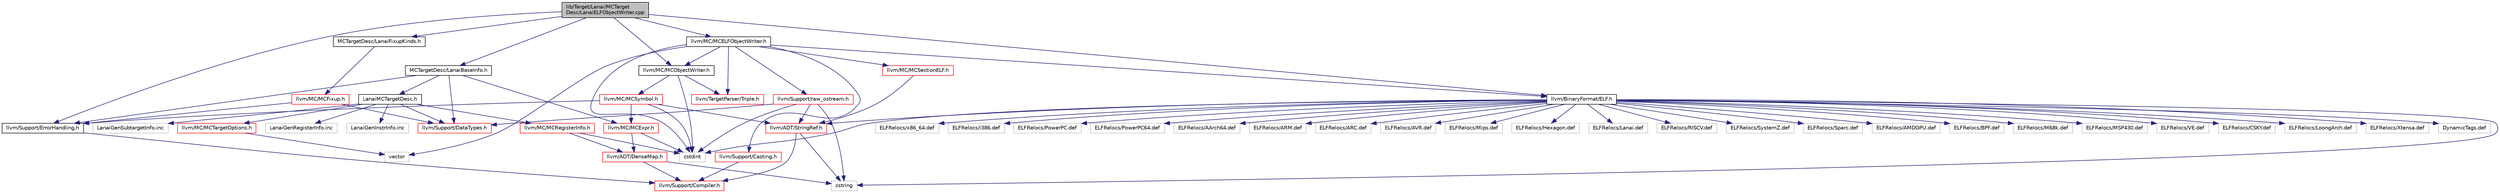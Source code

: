 digraph "lib/Target/Lanai/MCTargetDesc/LanaiELFObjectWriter.cpp"
{
 // LATEX_PDF_SIZE
  bgcolor="transparent";
  edge [fontname="Helvetica",fontsize="10",labelfontname="Helvetica",labelfontsize="10"];
  node [fontname="Helvetica",fontsize="10",shape=record];
  Node1 [label="lib/Target/Lanai/MCTarget\lDesc/LanaiELFObjectWriter.cpp",height=0.2,width=0.4,color="black", fillcolor="grey75", style="filled", fontcolor="black",tooltip=" "];
  Node1 -> Node2 [color="midnightblue",fontsize="10",style="solid",fontname="Helvetica"];
  Node2 [label="MCTargetDesc/LanaiBaseInfo.h",height=0.2,width=0.4,color="black",URL="$LanaiBaseInfo_8h.html",tooltip=" "];
  Node2 -> Node3 [color="midnightblue",fontsize="10",style="solid",fontname="Helvetica"];
  Node3 [label="LanaiMCTargetDesc.h",height=0.2,width=0.4,color="black",URL="$LanaiMCTargetDesc_8h.html",tooltip=" "];
  Node3 -> Node4 [color="midnightblue",fontsize="10",style="solid",fontname="Helvetica"];
  Node4 [label="llvm/MC/MCRegisterInfo.h",height=0.2,width=0.4,color="red",URL="$MCRegisterInfo_8h.html",tooltip=" "];
  Node4 -> Node5 [color="midnightblue",fontsize="10",style="solid",fontname="Helvetica"];
  Node5 [label="llvm/ADT/DenseMap.h",height=0.2,width=0.4,color="red",URL="$DenseMap_8h.html",tooltip=" "];
  Node5 -> Node17 [color="midnightblue",fontsize="10",style="solid",fontname="Helvetica"];
  Node17 [label="llvm/Support/Compiler.h",height=0.2,width=0.4,color="red",URL="$Compiler_8h.html",tooltip=" "];
  Node5 -> Node23 [color="midnightblue",fontsize="10",style="solid",fontname="Helvetica"];
  Node23 [label="cstring",height=0.2,width=0.4,color="grey75",tooltip=" "];
  Node4 -> Node9 [color="midnightblue",fontsize="10",style="solid",fontname="Helvetica"];
  Node9 [label="cstdint",height=0.2,width=0.4,color="grey75",tooltip=" "];
  Node3 -> Node66 [color="midnightblue",fontsize="10",style="solid",fontname="Helvetica"];
  Node66 [label="llvm/MC/MCTargetOptions.h",height=0.2,width=0.4,color="red",URL="$MCTargetOptions_8h.html",tooltip=" "];
  Node66 -> Node58 [color="midnightblue",fontsize="10",style="solid",fontname="Helvetica"];
  Node58 [label="vector",height=0.2,width=0.4,color="grey75",tooltip=" "];
  Node3 -> Node30 [color="midnightblue",fontsize="10",style="solid",fontname="Helvetica"];
  Node30 [label="llvm/Support/DataTypes.h",height=0.2,width=0.4,color="red",URL="$Support_2DataTypes_8h.html",tooltip=" "];
  Node3 -> Node68 [color="midnightblue",fontsize="10",style="solid",fontname="Helvetica"];
  Node68 [label="LanaiGenRegisterInfo.inc",height=0.2,width=0.4,color="grey75",tooltip=" "];
  Node3 -> Node69 [color="midnightblue",fontsize="10",style="solid",fontname="Helvetica"];
  Node69 [label="LanaiGenInstrInfo.inc",height=0.2,width=0.4,color="grey75",tooltip=" "];
  Node3 -> Node70 [color="midnightblue",fontsize="10",style="solid",fontname="Helvetica"];
  Node70 [label="LanaiGenSubtargetInfo.inc",height=0.2,width=0.4,color="grey75",tooltip=" "];
  Node2 -> Node71 [color="midnightblue",fontsize="10",style="solid",fontname="Helvetica"];
  Node71 [label="llvm/MC/MCExpr.h",height=0.2,width=0.4,color="red",URL="$MCExpr_8h.html",tooltip=" "];
  Node71 -> Node5 [color="midnightblue",fontsize="10",style="solid",fontname="Helvetica"];
  Node71 -> Node9 [color="midnightblue",fontsize="10",style="solid",fontname="Helvetica"];
  Node2 -> Node30 [color="midnightblue",fontsize="10",style="solid",fontname="Helvetica"];
  Node2 -> Node26 [color="midnightblue",fontsize="10",style="solid",fontname="Helvetica"];
  Node26 [label="llvm/Support/ErrorHandling.h",height=0.2,width=0.4,color="black",URL="$Support_2ErrorHandling_8h.html",tooltip=" "];
  Node26 -> Node17 [color="midnightblue",fontsize="10",style="solid",fontname="Helvetica"];
  Node1 -> Node73 [color="midnightblue",fontsize="10",style="solid",fontname="Helvetica"];
  Node73 [label="MCTargetDesc/LanaiFixupKinds.h",height=0.2,width=0.4,color="black",URL="$LanaiFixupKinds_8h.html",tooltip=" "];
  Node73 -> Node74 [color="midnightblue",fontsize="10",style="solid",fontname="Helvetica"];
  Node74 [label="llvm/MC/MCFixup.h",height=0.2,width=0.4,color="red",URL="$MCFixup_8h.html",tooltip=" "];
  Node74 -> Node30 [color="midnightblue",fontsize="10",style="solid",fontname="Helvetica"];
  Node74 -> Node26 [color="midnightblue",fontsize="10",style="solid",fontname="Helvetica"];
  Node1 -> Node75 [color="midnightblue",fontsize="10",style="solid",fontname="Helvetica"];
  Node75 [label="llvm/BinaryFormat/ELF.h",height=0.2,width=0.4,color="black",URL="$BinaryFormat_2ELF_8h.html",tooltip=" "];
  Node75 -> Node59 [color="midnightblue",fontsize="10",style="solid",fontname="Helvetica"];
  Node59 [label="llvm/ADT/StringRef.h",height=0.2,width=0.4,color="red",URL="$StringRef_8h.html",tooltip=" "];
  Node59 -> Node17 [color="midnightblue",fontsize="10",style="solid",fontname="Helvetica"];
  Node59 -> Node23 [color="midnightblue",fontsize="10",style="solid",fontname="Helvetica"];
  Node75 -> Node9 [color="midnightblue",fontsize="10",style="solid",fontname="Helvetica"];
  Node75 -> Node23 [color="midnightblue",fontsize="10",style="solid",fontname="Helvetica"];
  Node75 -> Node76 [color="midnightblue",fontsize="10",style="solid",fontname="Helvetica"];
  Node76 [label="ELFRelocs/x86_64.def",height=0.2,width=0.4,color="grey75",tooltip=" "];
  Node75 -> Node77 [color="midnightblue",fontsize="10",style="solid",fontname="Helvetica"];
  Node77 [label="ELFRelocs/i386.def",height=0.2,width=0.4,color="grey75",tooltip=" "];
  Node75 -> Node78 [color="midnightblue",fontsize="10",style="solid",fontname="Helvetica"];
  Node78 [label="ELFRelocs/PowerPC.def",height=0.2,width=0.4,color="grey75",tooltip=" "];
  Node75 -> Node79 [color="midnightblue",fontsize="10",style="solid",fontname="Helvetica"];
  Node79 [label="ELFRelocs/PowerPC64.def",height=0.2,width=0.4,color="grey75",tooltip=" "];
  Node75 -> Node80 [color="midnightblue",fontsize="10",style="solid",fontname="Helvetica"];
  Node80 [label="ELFRelocs/AArch64.def",height=0.2,width=0.4,color="grey75",tooltip=" "];
  Node75 -> Node81 [color="midnightblue",fontsize="10",style="solid",fontname="Helvetica"];
  Node81 [label="ELFRelocs/ARM.def",height=0.2,width=0.4,color="grey75",tooltip=" "];
  Node75 -> Node82 [color="midnightblue",fontsize="10",style="solid",fontname="Helvetica"];
  Node82 [label="ELFRelocs/ARC.def",height=0.2,width=0.4,color="grey75",tooltip=" "];
  Node75 -> Node83 [color="midnightblue",fontsize="10",style="solid",fontname="Helvetica"];
  Node83 [label="ELFRelocs/AVR.def",height=0.2,width=0.4,color="grey75",tooltip=" "];
  Node75 -> Node84 [color="midnightblue",fontsize="10",style="solid",fontname="Helvetica"];
  Node84 [label="ELFRelocs/Mips.def",height=0.2,width=0.4,color="grey75",tooltip=" "];
  Node75 -> Node85 [color="midnightblue",fontsize="10",style="solid",fontname="Helvetica"];
  Node85 [label="ELFRelocs/Hexagon.def",height=0.2,width=0.4,color="grey75",tooltip=" "];
  Node75 -> Node86 [color="midnightblue",fontsize="10",style="solid",fontname="Helvetica"];
  Node86 [label="ELFRelocs/Lanai.def",height=0.2,width=0.4,color="grey75",tooltip=" "];
  Node75 -> Node87 [color="midnightblue",fontsize="10",style="solid",fontname="Helvetica"];
  Node87 [label="ELFRelocs/RISCV.def",height=0.2,width=0.4,color="grey75",tooltip=" "];
  Node75 -> Node88 [color="midnightblue",fontsize="10",style="solid",fontname="Helvetica"];
  Node88 [label="ELFRelocs/SystemZ.def",height=0.2,width=0.4,color="grey75",tooltip=" "];
  Node75 -> Node89 [color="midnightblue",fontsize="10",style="solid",fontname="Helvetica"];
  Node89 [label="ELFRelocs/Sparc.def",height=0.2,width=0.4,color="grey75",tooltip=" "];
  Node75 -> Node90 [color="midnightblue",fontsize="10",style="solid",fontname="Helvetica"];
  Node90 [label="ELFRelocs/AMDGPU.def",height=0.2,width=0.4,color="grey75",tooltip=" "];
  Node75 -> Node91 [color="midnightblue",fontsize="10",style="solid",fontname="Helvetica"];
  Node91 [label="ELFRelocs/BPF.def",height=0.2,width=0.4,color="grey75",tooltip=" "];
  Node75 -> Node92 [color="midnightblue",fontsize="10",style="solid",fontname="Helvetica"];
  Node92 [label="ELFRelocs/M68k.def",height=0.2,width=0.4,color="grey75",tooltip=" "];
  Node75 -> Node93 [color="midnightblue",fontsize="10",style="solid",fontname="Helvetica"];
  Node93 [label="ELFRelocs/MSP430.def",height=0.2,width=0.4,color="grey75",tooltip=" "];
  Node75 -> Node94 [color="midnightblue",fontsize="10",style="solid",fontname="Helvetica"];
  Node94 [label="ELFRelocs/VE.def",height=0.2,width=0.4,color="grey75",tooltip=" "];
  Node75 -> Node95 [color="midnightblue",fontsize="10",style="solid",fontname="Helvetica"];
  Node95 [label="ELFRelocs/CSKY.def",height=0.2,width=0.4,color="grey75",tooltip=" "];
  Node75 -> Node96 [color="midnightblue",fontsize="10",style="solid",fontname="Helvetica"];
  Node96 [label="ELFRelocs/LoongArch.def",height=0.2,width=0.4,color="grey75",tooltip=" "];
  Node75 -> Node97 [color="midnightblue",fontsize="10",style="solid",fontname="Helvetica"];
  Node97 [label="ELFRelocs/Xtensa.def",height=0.2,width=0.4,color="grey75",tooltip=" "];
  Node75 -> Node98 [color="midnightblue",fontsize="10",style="solid",fontname="Helvetica"];
  Node98 [label="DynamicTags.def",height=0.2,width=0.4,color="grey75",tooltip=" "];
  Node1 -> Node99 [color="midnightblue",fontsize="10",style="solid",fontname="Helvetica"];
  Node99 [label="llvm/MC/MCELFObjectWriter.h",height=0.2,width=0.4,color="black",URL="$MCELFObjectWriter_8h.html",tooltip=" "];
  Node99 -> Node75 [color="midnightblue",fontsize="10",style="solid",fontname="Helvetica"];
  Node99 -> Node100 [color="midnightblue",fontsize="10",style="solid",fontname="Helvetica"];
  Node100 [label="llvm/MC/MCObjectWriter.h",height=0.2,width=0.4,color="black",URL="$MCObjectWriter_8h.html",tooltip=" "];
  Node100 -> Node101 [color="midnightblue",fontsize="10",style="solid",fontname="Helvetica"];
  Node101 [label="llvm/MC/MCSymbol.h",height=0.2,width=0.4,color="red",URL="$MCSymbol_8h.html",tooltip=" "];
  Node101 -> Node59 [color="midnightblue",fontsize="10",style="solid",fontname="Helvetica"];
  Node101 -> Node71 [color="midnightblue",fontsize="10",style="solid",fontname="Helvetica"];
  Node101 -> Node26 [color="midnightblue",fontsize="10",style="solid",fontname="Helvetica"];
  Node101 -> Node9 [color="midnightblue",fontsize="10",style="solid",fontname="Helvetica"];
  Node100 -> Node111 [color="midnightblue",fontsize="10",style="solid",fontname="Helvetica"];
  Node111 [label="llvm/TargetParser/Triple.h",height=0.2,width=0.4,color="red",URL="$Triple_8h.html",tooltip=" "];
  Node100 -> Node9 [color="midnightblue",fontsize="10",style="solid",fontname="Helvetica"];
  Node99 -> Node115 [color="midnightblue",fontsize="10",style="solid",fontname="Helvetica"];
  Node115 [label="llvm/MC/MCSectionELF.h",height=0.2,width=0.4,color="red",URL="$MCSectionELF_8h.html",tooltip=" "];
  Node115 -> Node59 [color="midnightblue",fontsize="10",style="solid",fontname="Helvetica"];
  Node99 -> Node123 [color="midnightblue",fontsize="10",style="solid",fontname="Helvetica"];
  Node123 [label="llvm/Support/Casting.h",height=0.2,width=0.4,color="red",URL="$Casting_8h.html",tooltip=" "];
  Node123 -> Node17 [color="midnightblue",fontsize="10",style="solid",fontname="Helvetica"];
  Node99 -> Node63 [color="midnightblue",fontsize="10",style="solid",fontname="Helvetica"];
  Node63 [label="llvm/Support/raw_ostream.h",height=0.2,width=0.4,color="red",URL="$raw__ostream_8h.html",tooltip=" "];
  Node63 -> Node59 [color="midnightblue",fontsize="10",style="solid",fontname="Helvetica"];
  Node63 -> Node30 [color="midnightblue",fontsize="10",style="solid",fontname="Helvetica"];
  Node63 -> Node9 [color="midnightblue",fontsize="10",style="solid",fontname="Helvetica"];
  Node63 -> Node23 [color="midnightblue",fontsize="10",style="solid",fontname="Helvetica"];
  Node99 -> Node111 [color="midnightblue",fontsize="10",style="solid",fontname="Helvetica"];
  Node99 -> Node9 [color="midnightblue",fontsize="10",style="solid",fontname="Helvetica"];
  Node99 -> Node58 [color="midnightblue",fontsize="10",style="solid",fontname="Helvetica"];
  Node1 -> Node100 [color="midnightblue",fontsize="10",style="solid",fontname="Helvetica"];
  Node1 -> Node26 [color="midnightblue",fontsize="10",style="solid",fontname="Helvetica"];
}
